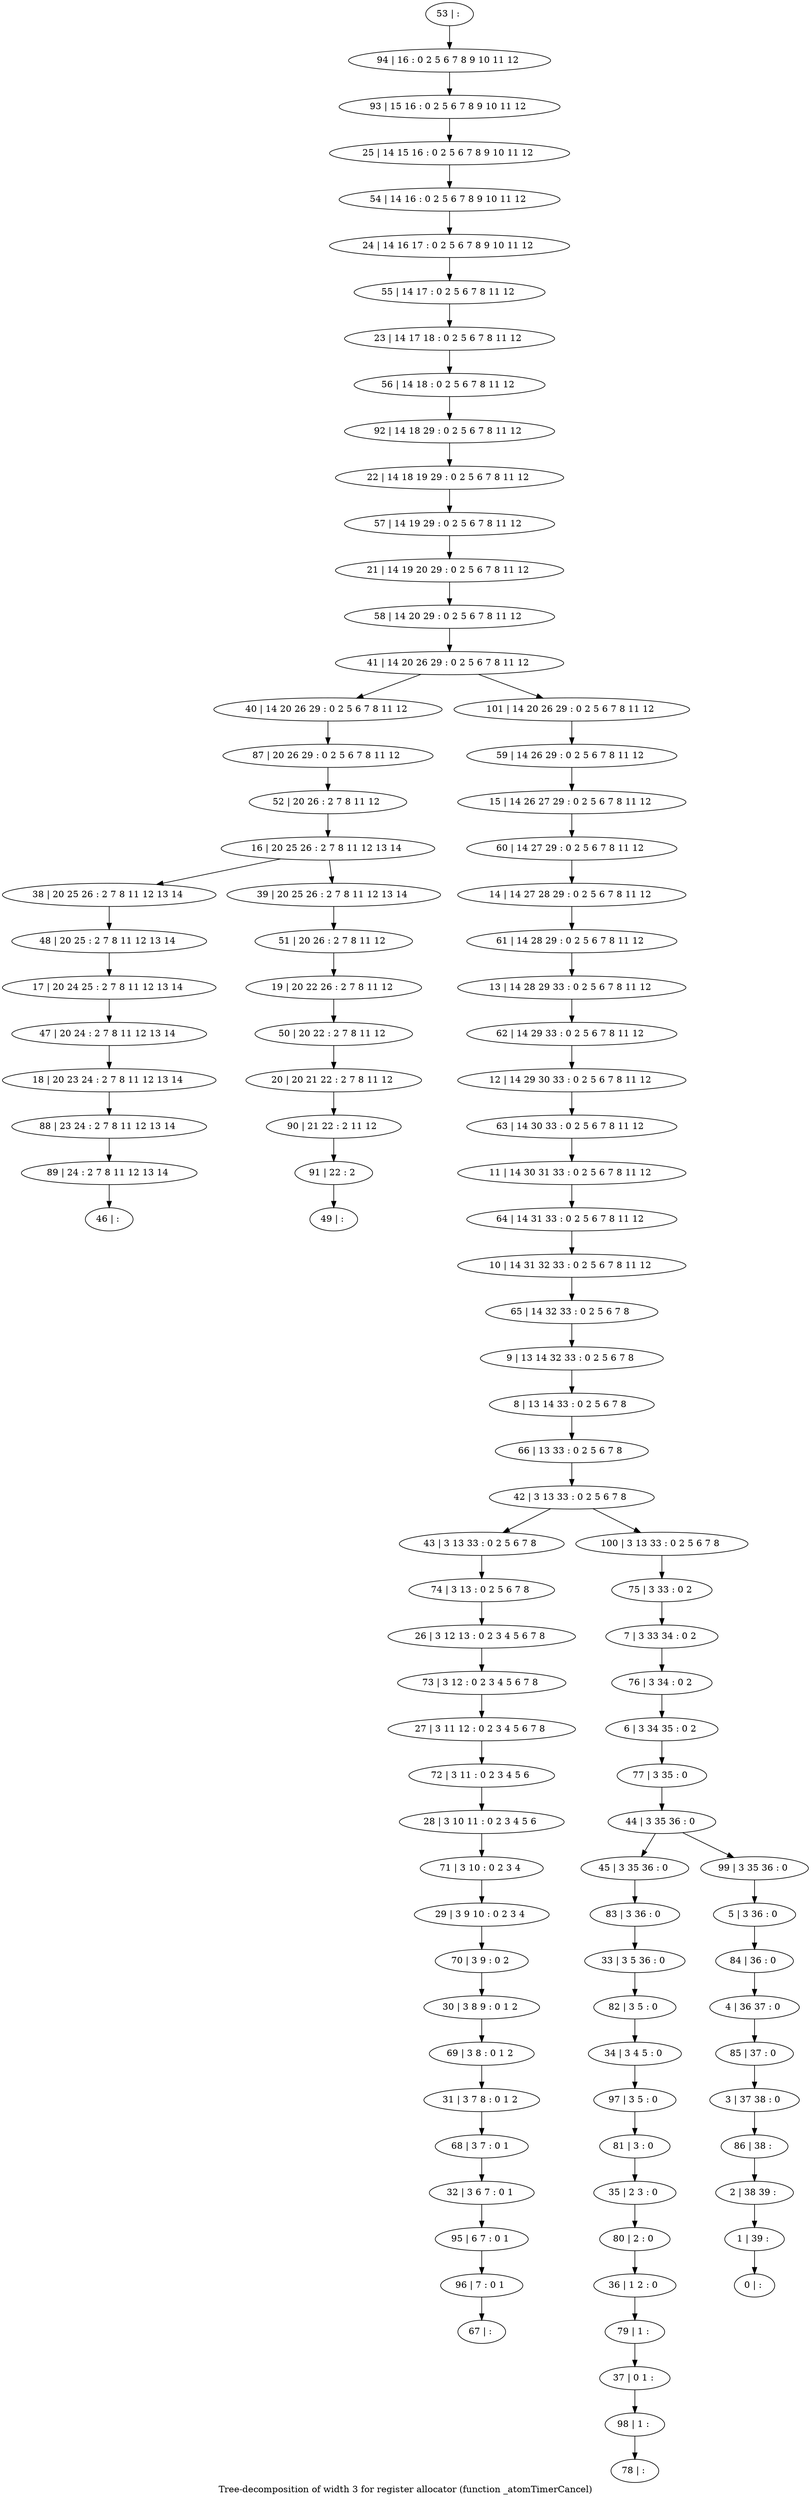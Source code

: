 digraph G {
graph [label="Tree-decomposition of width 3 for register allocator (function _atomTimerCancel)"]
0[label="0 | : "];
1[label="1 | 39 : "];
2[label="2 | 38 39 : "];
3[label="3 | 37 38 : 0 "];
4[label="4 | 36 37 : 0 "];
5[label="5 | 3 36 : 0 "];
6[label="6 | 3 34 35 : 0 2 "];
7[label="7 | 3 33 34 : 0 2 "];
8[label="8 | 13 14 33 : 0 2 5 6 7 8 "];
9[label="9 | 13 14 32 33 : 0 2 5 6 7 8 "];
10[label="10 | 14 31 32 33 : 0 2 5 6 7 8 11 12 "];
11[label="11 | 14 30 31 33 : 0 2 5 6 7 8 11 12 "];
12[label="12 | 14 29 30 33 : 0 2 5 6 7 8 11 12 "];
13[label="13 | 14 28 29 33 : 0 2 5 6 7 8 11 12 "];
14[label="14 | 14 27 28 29 : 0 2 5 6 7 8 11 12 "];
15[label="15 | 14 26 27 29 : 0 2 5 6 7 8 11 12 "];
16[label="16 | 20 25 26 : 2 7 8 11 12 13 14 "];
17[label="17 | 20 24 25 : 2 7 8 11 12 13 14 "];
18[label="18 | 20 23 24 : 2 7 8 11 12 13 14 "];
19[label="19 | 20 22 26 : 2 7 8 11 12 "];
20[label="20 | 20 21 22 : 2 7 8 11 12 "];
21[label="21 | 14 19 20 29 : 0 2 5 6 7 8 11 12 "];
22[label="22 | 14 18 19 29 : 0 2 5 6 7 8 11 12 "];
23[label="23 | 14 17 18 : 0 2 5 6 7 8 11 12 "];
24[label="24 | 14 16 17 : 0 2 5 6 7 8 9 10 11 12 "];
25[label="25 | 14 15 16 : 0 2 5 6 7 8 9 10 11 12 "];
26[label="26 | 3 12 13 : 0 2 3 4 5 6 7 8 "];
27[label="27 | 3 11 12 : 0 2 3 4 5 6 7 8 "];
28[label="28 | 3 10 11 : 0 2 3 4 5 6 "];
29[label="29 | 3 9 10 : 0 2 3 4 "];
30[label="30 | 3 8 9 : 0 1 2 "];
31[label="31 | 3 7 8 : 0 1 2 "];
32[label="32 | 3 6 7 : 0 1 "];
33[label="33 | 3 5 36 : 0 "];
34[label="34 | 3 4 5 : 0 "];
35[label="35 | 2 3 : 0 "];
36[label="36 | 1 2 : 0 "];
37[label="37 | 0 1 : "];
38[label="38 | 20 25 26 : 2 7 8 11 12 13 14 "];
39[label="39 | 20 25 26 : 2 7 8 11 12 13 14 "];
40[label="40 | 14 20 26 29 : 0 2 5 6 7 8 11 12 "];
41[label="41 | 14 20 26 29 : 0 2 5 6 7 8 11 12 "];
42[label="42 | 3 13 33 : 0 2 5 6 7 8 "];
43[label="43 | 3 13 33 : 0 2 5 6 7 8 "];
44[label="44 | 3 35 36 : 0 "];
45[label="45 | 3 35 36 : 0 "];
46[label="46 | : "];
47[label="47 | 20 24 : 2 7 8 11 12 13 14 "];
48[label="48 | 20 25 : 2 7 8 11 12 13 14 "];
49[label="49 | : "];
50[label="50 | 20 22 : 2 7 8 11 12 "];
51[label="51 | 20 26 : 2 7 8 11 12 "];
52[label="52 | 20 26 : 2 7 8 11 12 "];
53[label="53 | : "];
54[label="54 | 14 16 : 0 2 5 6 7 8 9 10 11 12 "];
55[label="55 | 14 17 : 0 2 5 6 7 8 11 12 "];
56[label="56 | 14 18 : 0 2 5 6 7 8 11 12 "];
57[label="57 | 14 19 29 : 0 2 5 6 7 8 11 12 "];
58[label="58 | 14 20 29 : 0 2 5 6 7 8 11 12 "];
59[label="59 | 14 26 29 : 0 2 5 6 7 8 11 12 "];
60[label="60 | 14 27 29 : 0 2 5 6 7 8 11 12 "];
61[label="61 | 14 28 29 : 0 2 5 6 7 8 11 12 "];
62[label="62 | 14 29 33 : 0 2 5 6 7 8 11 12 "];
63[label="63 | 14 30 33 : 0 2 5 6 7 8 11 12 "];
64[label="64 | 14 31 33 : 0 2 5 6 7 8 11 12 "];
65[label="65 | 14 32 33 : 0 2 5 6 7 8 "];
66[label="66 | 13 33 : 0 2 5 6 7 8 "];
67[label="67 | : "];
68[label="68 | 3 7 : 0 1 "];
69[label="69 | 3 8 : 0 1 2 "];
70[label="70 | 3 9 : 0 2 "];
71[label="71 | 3 10 : 0 2 3 4 "];
72[label="72 | 3 11 : 0 2 3 4 5 6 "];
73[label="73 | 3 12 : 0 2 3 4 5 6 7 8 "];
74[label="74 | 3 13 : 0 2 5 6 7 8 "];
75[label="75 | 3 33 : 0 2 "];
76[label="76 | 3 34 : 0 2 "];
77[label="77 | 3 35 : 0 "];
78[label="78 | : "];
79[label="79 | 1 : "];
80[label="80 | 2 : 0 "];
81[label="81 | 3 : 0 "];
82[label="82 | 3 5 : 0 "];
83[label="83 | 3 36 : 0 "];
84[label="84 | 36 : 0 "];
85[label="85 | 37 : 0 "];
86[label="86 | 38 : "];
87[label="87 | 20 26 29 : 0 2 5 6 7 8 11 12 "];
88[label="88 | 23 24 : 2 7 8 11 12 13 14 "];
89[label="89 | 24 : 2 7 8 11 12 13 14 "];
90[label="90 | 21 22 : 2 11 12 "];
91[label="91 | 22 : 2 "];
92[label="92 | 14 18 29 : 0 2 5 6 7 8 11 12 "];
93[label="93 | 15 16 : 0 2 5 6 7 8 9 10 11 12 "];
94[label="94 | 16 : 0 2 5 6 7 8 9 10 11 12 "];
95[label="95 | 6 7 : 0 1 "];
96[label="96 | 7 : 0 1 "];
97[label="97 | 3 5 : 0 "];
98[label="98 | 1 : "];
99[label="99 | 3 35 36 : 0 "];
100[label="100 | 3 13 33 : 0 2 5 6 7 8 "];
101[label="101 | 14 20 26 29 : 0 2 5 6 7 8 11 12 "];
16->38 ;
16->39 ;
47->18 ;
17->47 ;
48->17 ;
38->48 ;
50->20 ;
19->50 ;
51->19 ;
39->51 ;
52->16 ;
68->32 ;
31->68 ;
69->31 ;
30->69 ;
70->30 ;
29->70 ;
71->29 ;
28->71 ;
72->28 ;
27->72 ;
73->27 ;
26->73 ;
74->26 ;
43->74 ;
79->37 ;
36->79 ;
80->36 ;
35->80 ;
81->35 ;
82->34 ;
33->82 ;
83->33 ;
45->83 ;
87->52 ;
40->87 ;
18->88 ;
89->46 ;
88->89 ;
20->90 ;
91->49 ;
90->91 ;
32->95 ;
96->67 ;
95->96 ;
97->81 ;
34->97 ;
98->78 ;
37->98 ;
53->94 ;
94->93 ;
93->25 ;
25->54 ;
54->24 ;
24->55 ;
55->23 ;
23->56 ;
56->92 ;
92->22 ;
22->57 ;
57->21 ;
21->58 ;
58->41 ;
59->15 ;
15->60 ;
60->14 ;
14->61 ;
61->13 ;
13->62 ;
62->12 ;
12->63 ;
63->11 ;
11->64 ;
64->10 ;
10->65 ;
65->9 ;
9->8 ;
8->66 ;
66->42 ;
75->7 ;
7->76 ;
76->6 ;
6->77 ;
77->44 ;
5->84 ;
84->4 ;
4->85 ;
85->3 ;
3->86 ;
86->2 ;
2->1 ;
1->0 ;
99->5 ;
100->75 ;
101->59 ;
44->45 ;
44->99 ;
42->43 ;
42->100 ;
41->40 ;
41->101 ;
}
